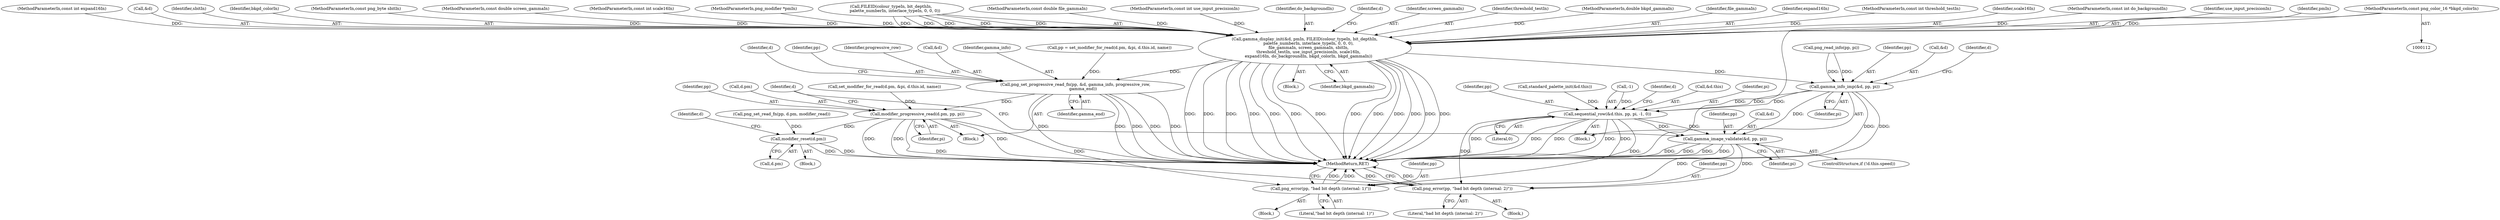 digraph "0_Android_9d4853418ab2f754c2b63e091c29c5529b8b86ca_48@pointer" {
"1000127" [label="(MethodParameterIn,const png_color_16 *bkgd_colorIn)"];
"1000137" [label="(Call,gamma_display_init(&d, pmIn, FILEID(colour_typeIn, bit_depthIn,\n      palette_numberIn, interlace_typeIn, 0, 0, 0),\n      file_gammaIn, screen_gammaIn, sbitIn,\n      threshold_testIn, use_input_precisionIn, scale16In,\n      expand16In, do_backgroundIn, bkgd_colorIn, bkgd_gammaIn))"];
"1000257" [label="(Call,png_set_progressive_read_fn(pp, &d, gamma_info, progressive_row,\n            gamma_end))"];
"1000264" [label="(Call,modifier_progressive_read(d.pm, pp, pi))"];
"1000318" [label="(Call,modifier_reset(d.pm))"];
"1000478" [label="(Call,png_error(pp, \"bad bit depth (internal: 1)\"))"];
"1000549" [label="(Call,png_error(pp, \"bad bit depth (internal: 2)\"))"];
"1000281" [label="(Call,gamma_info_imp(&d, pp, pi))"];
"1000286" [label="(Call,sequential_row(&d.this, pp, pi, -1, 0))"];
"1000303" [label="(Call,gamma_image_validate(&d, pp, pi))"];
"1000285" [label="(Identifier,pi)"];
"1000268" [label="(Identifier,pp)"];
"1000307" [label="(Identifier,pi)"];
"1000265" [label="(Call,d.pm)"];
"1000326" [label="(Identifier,d)"];
"1000479" [label="(Identifier,pp)"];
"1000318" [label="(Call,modifier_reset(d.pm))"];
"1000125" [label="(MethodParameterIn,const int expand16In)"];
"1000138" [label="(Call,&d)"];
"1000390" [label="(Block,)"];
"1000291" [label="(Identifier,pp)"];
"1000243" [label="(Call,standard_palette_init(&d.this))"];
"1000151" [label="(Identifier,sbitIn)"];
"1000303" [label="(Call,gamma_image_validate(&d, pp, pi))"];
"1000157" [label="(Identifier,bkgd_colorIn)"];
"1000278" [label="(Call,png_read_info(pp, pi))"];
"1000264" [label="(Call,modifier_progressive_read(d.pm, pp, pi))"];
"1000478" [label="(Call,png_error(pp, \"bad bit depth (internal: 1)\"))"];
"1000306" [label="(Identifier,pp)"];
"1000120" [label="(MethodParameterIn,const png_byte sbitIn)"];
"1000295" [label="(Literal,0)"];
"1000286" [label="(Call,sequential_row(&d.this, pp, pi, -1, 0))"];
"1000266" [label="(Identifier,d)"];
"1000127" [label="(MethodParameterIn,const png_color_16 *bkgd_colorIn)"];
"1000551" [label="(Literal,\"bad bit depth (internal: 2)\")"];
"1000119" [label="(MethodParameterIn,const double screen_gammaIn)"];
"1000256" [label="(Block,)"];
"1000124" [label="(MethodParameterIn,const int scale16In)"];
"1000284" [label="(Identifier,pp)"];
"1000113" [label="(MethodParameterIn,png_modifier *pmIn)"];
"1000141" [label="(Call,FILEID(colour_typeIn, bit_depthIn,\n      palette_numberIn, interlace_typeIn, 0, 0, 0))"];
"1000118" [label="(MethodParameterIn,const double file_gammaIn)"];
"1000258" [label="(Identifier,pp)"];
"1000319" [label="(Call,d.pm)"];
"1000480" [label="(Literal,\"bad bit depth (internal: 1)\")"];
"1000293" [label="(Call,-1)"];
"1000300" [label="(Identifier,d)"];
"1000129" [label="(Block,)"];
"1000123" [label="(MethodParameterIn,const int use_input_precisionIn)"];
"1000304" [label="(Call,&d)"];
"1000137" [label="(Call,gamma_display_init(&d, pmIn, FILEID(colour_typeIn, bit_depthIn,\n      palette_numberIn, interlace_typeIn, 0, 0, 0),\n      file_gammaIn, screen_gammaIn, sbitIn,\n      threshold_testIn, use_input_precisionIn, scale16In,\n      expand16In, do_backgroundIn, bkgd_colorIn, bkgd_gammaIn))"];
"1000156" [label="(Identifier,do_backgroundIn)"];
"1000168" [label="(Identifier,d)"];
"1000150" [label="(Identifier,screen_gammaIn)"];
"1000152" [label="(Identifier,threshold_testIn)"];
"1000257" [label="(Call,png_set_progressive_read_fn(pp, &d, gamma_info, progressive_row,\n            gamma_end))"];
"1000581" [label="(MethodReturn,RET)"];
"1000281" [label="(Call,gamma_info_imp(&d, pp, pi))"];
"1000263" [label="(Identifier,gamma_end)"];
"1000262" [label="(Identifier,progressive_row)"];
"1000269" [label="(Identifier,pi)"];
"1000128" [label="(MethodParameterIn,double bkgd_gammaIn)"];
"1000320" [label="(Identifier,d)"];
"1000159" [label="(Block,)"];
"1000272" [label="(Call,png_set_read_fn(pp, d.pm, modifier_read))"];
"1000149" [label="(Identifier,file_gammaIn)"];
"1000505" [label="(Block,)"];
"1000550" [label="(Identifier,pp)"];
"1000231" [label="(Call,set_modifier_for_read(d.pm, &pi, d.this.id, name))"];
"1000259" [label="(Call,&d)"];
"1000282" [label="(Call,&d)"];
"1000287" [label="(Call,&d.this)"];
"1000158" [label="(Identifier,bkgd_gammaIn)"];
"1000289" [label="(Identifier,d)"];
"1000261" [label="(Identifier,gamma_info)"];
"1000271" [label="(Block,)"];
"1000296" [label="(ControlStructure,if (!d.this.speed))"];
"1000155" [label="(Identifier,expand16In)"];
"1000121" [label="(MethodParameterIn,const int threshold_testIn)"];
"1000154" [label="(Identifier,scale16In)"];
"1000549" [label="(Call,png_error(pp, \"bad bit depth (internal: 2)\"))"];
"1000126" [label="(MethodParameterIn,const int do_backgroundIn)"];
"1000229" [label="(Call,pp = set_modifier_for_read(d.pm, &pi, d.this.id, name))"];
"1000153" [label="(Identifier,use_input_precisionIn)"];
"1000140" [label="(Identifier,pmIn)"];
"1000292" [label="(Identifier,pi)"];
"1000127" -> "1000112"  [label="AST: "];
"1000127" -> "1000581"  [label="DDG: "];
"1000127" -> "1000137"  [label="DDG: "];
"1000137" -> "1000129"  [label="AST: "];
"1000137" -> "1000158"  [label="CFG: "];
"1000138" -> "1000137"  [label="AST: "];
"1000140" -> "1000137"  [label="AST: "];
"1000141" -> "1000137"  [label="AST: "];
"1000149" -> "1000137"  [label="AST: "];
"1000150" -> "1000137"  [label="AST: "];
"1000151" -> "1000137"  [label="AST: "];
"1000152" -> "1000137"  [label="AST: "];
"1000153" -> "1000137"  [label="AST: "];
"1000154" -> "1000137"  [label="AST: "];
"1000155" -> "1000137"  [label="AST: "];
"1000156" -> "1000137"  [label="AST: "];
"1000157" -> "1000137"  [label="AST: "];
"1000158" -> "1000137"  [label="AST: "];
"1000168" -> "1000137"  [label="CFG: "];
"1000137" -> "1000581"  [label="DDG: "];
"1000137" -> "1000581"  [label="DDG: "];
"1000137" -> "1000581"  [label="DDG: "];
"1000137" -> "1000581"  [label="DDG: "];
"1000137" -> "1000581"  [label="DDG: "];
"1000137" -> "1000581"  [label="DDG: "];
"1000137" -> "1000581"  [label="DDG: "];
"1000137" -> "1000581"  [label="DDG: "];
"1000137" -> "1000581"  [label="DDG: "];
"1000137" -> "1000581"  [label="DDG: "];
"1000137" -> "1000581"  [label="DDG: "];
"1000137" -> "1000581"  [label="DDG: "];
"1000137" -> "1000581"  [label="DDG: "];
"1000113" -> "1000137"  [label="DDG: "];
"1000141" -> "1000137"  [label="DDG: "];
"1000141" -> "1000137"  [label="DDG: "];
"1000141" -> "1000137"  [label="DDG: "];
"1000141" -> "1000137"  [label="DDG: "];
"1000141" -> "1000137"  [label="DDG: "];
"1000118" -> "1000137"  [label="DDG: "];
"1000119" -> "1000137"  [label="DDG: "];
"1000120" -> "1000137"  [label="DDG: "];
"1000121" -> "1000137"  [label="DDG: "];
"1000123" -> "1000137"  [label="DDG: "];
"1000124" -> "1000137"  [label="DDG: "];
"1000125" -> "1000137"  [label="DDG: "];
"1000126" -> "1000137"  [label="DDG: "];
"1000128" -> "1000137"  [label="DDG: "];
"1000137" -> "1000257"  [label="DDG: "];
"1000137" -> "1000281"  [label="DDG: "];
"1000257" -> "1000256"  [label="AST: "];
"1000257" -> "1000263"  [label="CFG: "];
"1000258" -> "1000257"  [label="AST: "];
"1000259" -> "1000257"  [label="AST: "];
"1000261" -> "1000257"  [label="AST: "];
"1000262" -> "1000257"  [label="AST: "];
"1000263" -> "1000257"  [label="AST: "];
"1000266" -> "1000257"  [label="CFG: "];
"1000257" -> "1000581"  [label="DDG: "];
"1000257" -> "1000581"  [label="DDG: "];
"1000257" -> "1000581"  [label="DDG: "];
"1000257" -> "1000581"  [label="DDG: "];
"1000257" -> "1000581"  [label="DDG: "];
"1000229" -> "1000257"  [label="DDG: "];
"1000257" -> "1000264"  [label="DDG: "];
"1000264" -> "1000256"  [label="AST: "];
"1000264" -> "1000269"  [label="CFG: "];
"1000265" -> "1000264"  [label="AST: "];
"1000268" -> "1000264"  [label="AST: "];
"1000269" -> "1000264"  [label="AST: "];
"1000320" -> "1000264"  [label="CFG: "];
"1000264" -> "1000581"  [label="DDG: "];
"1000264" -> "1000581"  [label="DDG: "];
"1000264" -> "1000581"  [label="DDG: "];
"1000231" -> "1000264"  [label="DDG: "];
"1000264" -> "1000318"  [label="DDG: "];
"1000264" -> "1000478"  [label="DDG: "];
"1000264" -> "1000549"  [label="DDG: "];
"1000318" -> "1000159"  [label="AST: "];
"1000318" -> "1000319"  [label="CFG: "];
"1000319" -> "1000318"  [label="AST: "];
"1000326" -> "1000318"  [label="CFG: "];
"1000318" -> "1000581"  [label="DDG: "];
"1000318" -> "1000581"  [label="DDG: "];
"1000272" -> "1000318"  [label="DDG: "];
"1000478" -> "1000390"  [label="AST: "];
"1000478" -> "1000480"  [label="CFG: "];
"1000479" -> "1000478"  [label="AST: "];
"1000480" -> "1000478"  [label="AST: "];
"1000581" -> "1000478"  [label="CFG: "];
"1000478" -> "1000581"  [label="DDG: "];
"1000478" -> "1000581"  [label="DDG: "];
"1000286" -> "1000478"  [label="DDG: "];
"1000303" -> "1000478"  [label="DDG: "];
"1000549" -> "1000505"  [label="AST: "];
"1000549" -> "1000551"  [label="CFG: "];
"1000550" -> "1000549"  [label="AST: "];
"1000551" -> "1000549"  [label="AST: "];
"1000581" -> "1000549"  [label="CFG: "];
"1000549" -> "1000581"  [label="DDG: "];
"1000549" -> "1000581"  [label="DDG: "];
"1000286" -> "1000549"  [label="DDG: "];
"1000303" -> "1000549"  [label="DDG: "];
"1000281" -> "1000271"  [label="AST: "];
"1000281" -> "1000285"  [label="CFG: "];
"1000282" -> "1000281"  [label="AST: "];
"1000284" -> "1000281"  [label="AST: "];
"1000285" -> "1000281"  [label="AST: "];
"1000289" -> "1000281"  [label="CFG: "];
"1000281" -> "1000581"  [label="DDG: "];
"1000281" -> "1000581"  [label="DDG: "];
"1000278" -> "1000281"  [label="DDG: "];
"1000278" -> "1000281"  [label="DDG: "];
"1000281" -> "1000286"  [label="DDG: "];
"1000281" -> "1000286"  [label="DDG: "];
"1000281" -> "1000303"  [label="DDG: "];
"1000286" -> "1000271"  [label="AST: "];
"1000286" -> "1000295"  [label="CFG: "];
"1000287" -> "1000286"  [label="AST: "];
"1000291" -> "1000286"  [label="AST: "];
"1000292" -> "1000286"  [label="AST: "];
"1000293" -> "1000286"  [label="AST: "];
"1000295" -> "1000286"  [label="AST: "];
"1000300" -> "1000286"  [label="CFG: "];
"1000286" -> "1000581"  [label="DDG: "];
"1000286" -> "1000581"  [label="DDG: "];
"1000286" -> "1000581"  [label="DDG: "];
"1000286" -> "1000581"  [label="DDG: "];
"1000286" -> "1000581"  [label="DDG: "];
"1000243" -> "1000286"  [label="DDG: "];
"1000293" -> "1000286"  [label="DDG: "];
"1000286" -> "1000303"  [label="DDG: "];
"1000286" -> "1000303"  [label="DDG: "];
"1000303" -> "1000296"  [label="AST: "];
"1000303" -> "1000307"  [label="CFG: "];
"1000304" -> "1000303"  [label="AST: "];
"1000306" -> "1000303"  [label="AST: "];
"1000307" -> "1000303"  [label="AST: "];
"1000320" -> "1000303"  [label="CFG: "];
"1000303" -> "1000581"  [label="DDG: "];
"1000303" -> "1000581"  [label="DDG: "];
"1000303" -> "1000581"  [label="DDG: "];
"1000303" -> "1000581"  [label="DDG: "];
}
